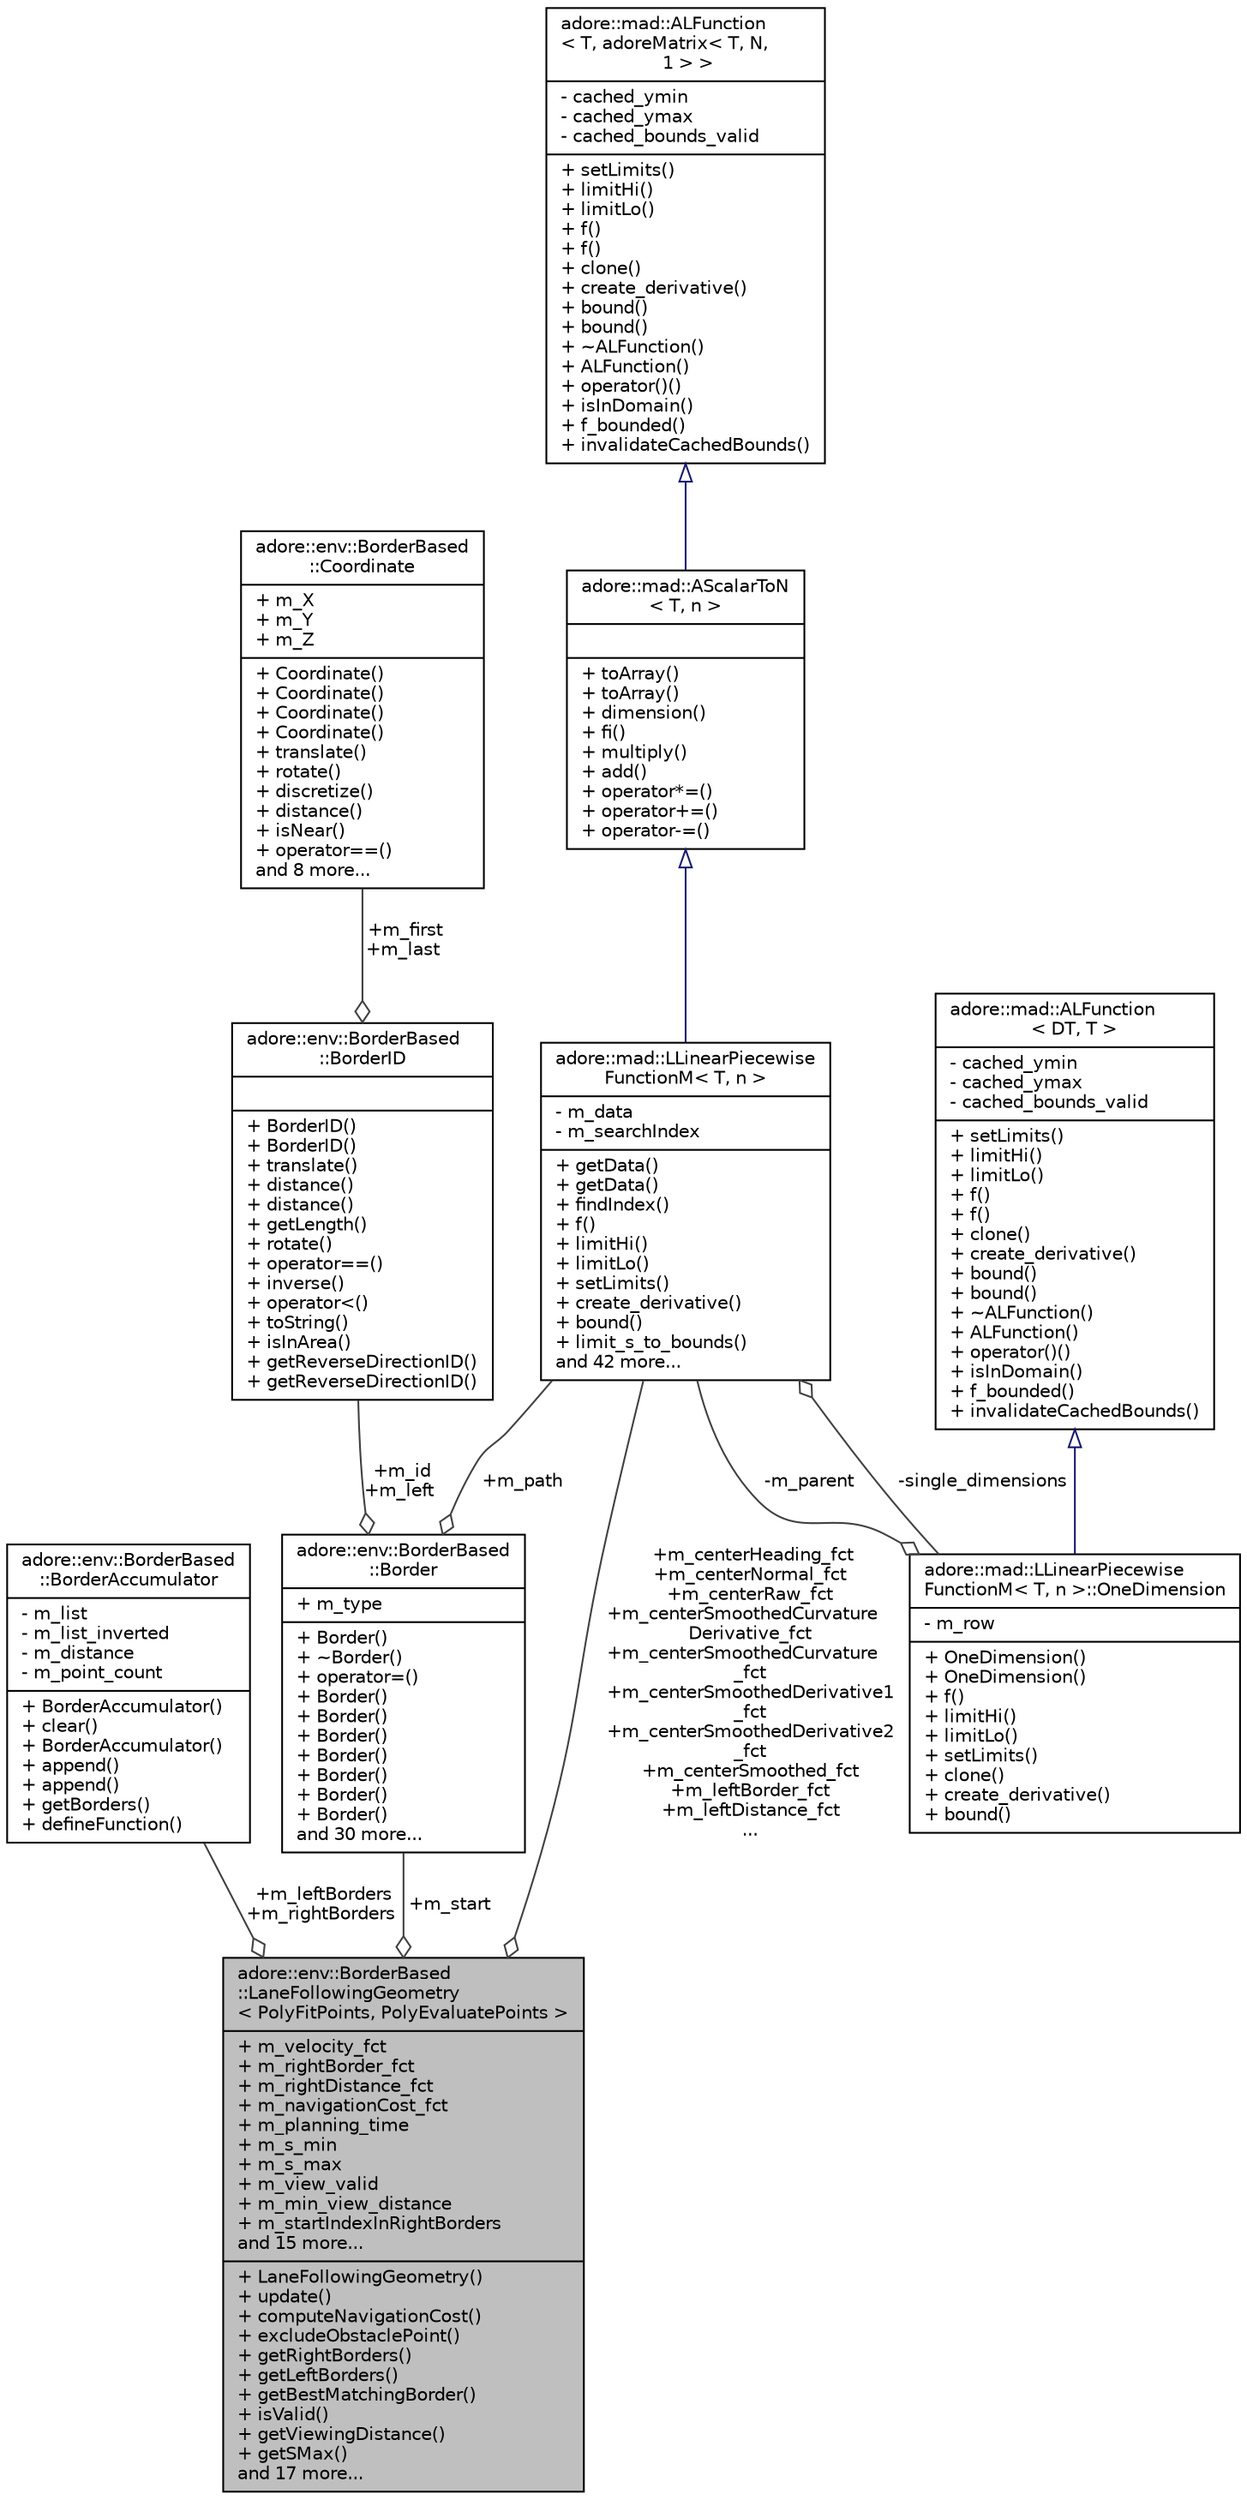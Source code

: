 digraph "adore::env::BorderBased::LaneFollowingGeometry&lt; PolyFitPoints, PolyEvaluatePoints &gt;"
{
 // LATEX_PDF_SIZE
  edge [fontname="Helvetica",fontsize="10",labelfontname="Helvetica",labelfontsize="10"];
  node [fontname="Helvetica",fontsize="10",shape=record];
  Node1 [label="{adore::env::BorderBased\l::LaneFollowingGeometry\l\< PolyFitPoints, PolyEvaluatePoints \>\n|+ m_velocity_fct\l+ m_rightBorder_fct\l+ m_rightDistance_fct\l+ m_navigationCost_fct\l+ m_planning_time\l+ m_s_min\l+ m_s_max\l+ m_view_valid\l+ m_min_view_distance\l+ m_startIndexInRightBorders\land 15 more...\l|+ LaneFollowingGeometry()\l+ update()\l+ computeNavigationCost()\l+ excludeObstaclePoint()\l+ getRightBorders()\l+ getLeftBorders()\l+ getBestMatchingBorder()\l+ isValid()\l+ getViewingDistance()\l+ getSMax()\land 17 more...\l}",height=0.2,width=0.4,color="black", fillcolor="grey75", style="filled", fontcolor="black",tooltip="A class with a geometry description of the current lane."];
  Node2 -> Node1 [color="grey25",fontsize="10",style="solid",label=" +m_leftBorders\n+m_rightBorders" ,arrowhead="odiamond",fontname="Helvetica"];
  Node2 [label="{adore::env::BorderBased\l::BorderAccumulator\n|- m_list\l- m_list_inverted\l- m_distance\l- m_point_count\l|+ BorderAccumulator()\l+ clear()\l+ BorderAccumulator()\l+ append()\l+ append()\l+ getBorders()\l+ defineFunction()\l}",height=0.2,width=0.4,color="black", fillcolor="white", style="filled",URL="$classadore_1_1env_1_1BorderBased_1_1BorderAccumulator.html",tooltip="This class collects a sequence of borders, according to chosen BorderAccumulationStrategy."];
  Node3 -> Node1 [color="grey25",fontsize="10",style="solid",label=" +m_centerHeading_fct\n+m_centerNormal_fct\n+m_centerRaw_fct\n+m_centerSmoothedCurvature\lDerivative_fct\n+m_centerSmoothedCurvature\l_fct\n+m_centerSmoothedDerivative1\l_fct\n+m_centerSmoothedDerivative2\l_fct\n+m_centerSmoothed_fct\n+m_leftBorder_fct\n+m_leftDistance_fct\n..." ,arrowhead="odiamond",fontname="Helvetica"];
  Node3 [label="{adore::mad::LLinearPiecewise\lFunctionM\< T, n \>\n|- m_data\l- m_searchIndex\l|+ getData()\l+ getData()\l+ findIndex()\l+ f()\l+ limitHi()\l+ limitLo()\l+ setLimits()\l+ create_derivative()\l+ bound()\l+ limit_s_to_bounds()\land 42 more...\l}",height=0.2,width=0.4,color="black", fillcolor="white", style="filled",URL="$classadore_1_1mad_1_1LLinearPiecewiseFunctionM.html",tooltip=" "];
  Node4 -> Node3 [dir="back",color="midnightblue",fontsize="10",style="solid",arrowtail="onormal",fontname="Helvetica"];
  Node4 [label="{adore::mad::AScalarToN\l\< T, n \>\n||+ toArray()\l+ toArray()\l+ dimension()\l+ fi()\l+ multiply()\l+ add()\l+ operator*=()\l+ operator+=()\l+ operator-=()\l}",height=0.2,width=0.4,color="black", fillcolor="white", style="filled",URL="$classadore_1_1mad_1_1AScalarToN.html",tooltip=" "];
  Node5 -> Node4 [dir="back",color="midnightblue",fontsize="10",style="solid",arrowtail="onormal",fontname="Helvetica"];
  Node5 [label="{adore::mad::ALFunction\l\< T, adoreMatrix\< T, N,\l 1 \> \>\n|- cached_ymin\l- cached_ymax\l- cached_bounds_valid\l|+ setLimits()\l+ limitHi()\l+ limitLo()\l+ f()\l+ f()\l+ clone()\l+ create_derivative()\l+ bound()\l+ bound()\l+ ~ALFunction()\l+ ALFunction()\l+ operator()()\l+ isInDomain()\l+ f_bounded()\l+ invalidateCachedBounds()\l}",height=0.2,width=0.4,color="black", fillcolor="white", style="filled",URL="$classadore_1_1mad_1_1ALFunction.html",tooltip=" "];
  Node6 -> Node3 [color="grey25",fontsize="10",style="solid",label=" -single_dimensions" ,arrowhead="odiamond",fontname="Helvetica"];
  Node6 [label="{adore::mad::LLinearPiecewise\lFunctionM\< T, n \>::OneDimension\n|- m_row\l|+ OneDimension()\l+ OneDimension()\l+ f()\l+ limitHi()\l+ limitLo()\l+ setLimits()\l+ clone()\l+ create_derivative()\l+ bound()\l}",height=0.2,width=0.4,color="black", fillcolor="white", style="filled",URL="$classadore_1_1mad_1_1LLinearPiecewiseFunctionM_1_1OneDimension.html",tooltip=" "];
  Node7 -> Node6 [dir="back",color="midnightblue",fontsize="10",style="solid",arrowtail="onormal",fontname="Helvetica"];
  Node7 [label="{adore::mad::ALFunction\l\< DT, T \>\n|- cached_ymin\l- cached_ymax\l- cached_bounds_valid\l|+ setLimits()\l+ limitHi()\l+ limitLo()\l+ f()\l+ f()\l+ clone()\l+ create_derivative()\l+ bound()\l+ bound()\l+ ~ALFunction()\l+ ALFunction()\l+ operator()()\l+ isInDomain()\l+ f_bounded()\l+ invalidateCachedBounds()\l}",height=0.2,width=0.4,color="black", fillcolor="white", style="filled",URL="$classadore_1_1mad_1_1ALFunction.html",tooltip=" "];
  Node3 -> Node6 [color="grey25",fontsize="10",style="solid",label=" -m_parent" ,arrowhead="odiamond",fontname="Helvetica"];
  Node8 -> Node1 [color="grey25",fontsize="10",style="solid",label=" +m_start" ,arrowhead="odiamond",fontname="Helvetica"];
  Node8 [label="{adore::env::BorderBased\l::Border\n|+ m_type\l|+ Border()\l+ ~Border()\l+ operator=()\l+ Border()\l+ Border()\l+ Border()\l+ Border()\l+ Border()\l+ Border()\l+ Border()\land 30 more...\l}",height=0.2,width=0.4,color="black", fillcolor="white", style="filled",URL="$structadore_1_1env_1_1BorderBased_1_1Border.html",tooltip="The border struct contains data of the smallest."];
  Node3 -> Node8 [color="grey25",fontsize="10",style="solid",label=" +m_path" ,arrowhead="odiamond",fontname="Helvetica"];
  Node9 -> Node8 [color="grey25",fontsize="10",style="solid",label=" +m_id\n+m_left" ,arrowhead="odiamond",fontname="Helvetica"];
  Node9 [label="{adore::env::BorderBased\l::BorderID\n||+ BorderID()\l+ BorderID()\l+ translate()\l+ distance()\l+ distance()\l+ getLength()\l+ rotate()\l+ operator==()\l+ inverse()\l+ operator\<()\l+ toString()\l+ isInArea()\l+ getReverseDirectionID()\l+ getReverseDirectionID()\l}",height=0.2,width=0.4,color="black", fillcolor="white", style="filled",URL="$structadore_1_1env_1_1BorderBased_1_1BorderID.html",tooltip="This struct identifies a Border by the coordinates of the starting and the end point."];
  Node10 -> Node9 [color="grey25",fontsize="10",style="solid",label=" +m_first\n+m_last" ,arrowhead="odiamond",fontname="Helvetica"];
  Node10 [label="{adore::env::BorderBased\l::Coordinate\n|+ m_X\l+ m_Y\l+ m_Z\l|+ Coordinate()\l+ Coordinate()\l+ Coordinate()\l+ Coordinate()\l+ translate()\l+ rotate()\l+ discretize()\l+ distance()\l+ isNear()\l+ operator==()\land 8 more...\l}",height=0.2,width=0.4,color="black", fillcolor="white", style="filled",URL="$structadore_1_1env_1_1BorderBased_1_1Coordinate.html",tooltip="This struct represents 3-dimensional coordines."];
}
